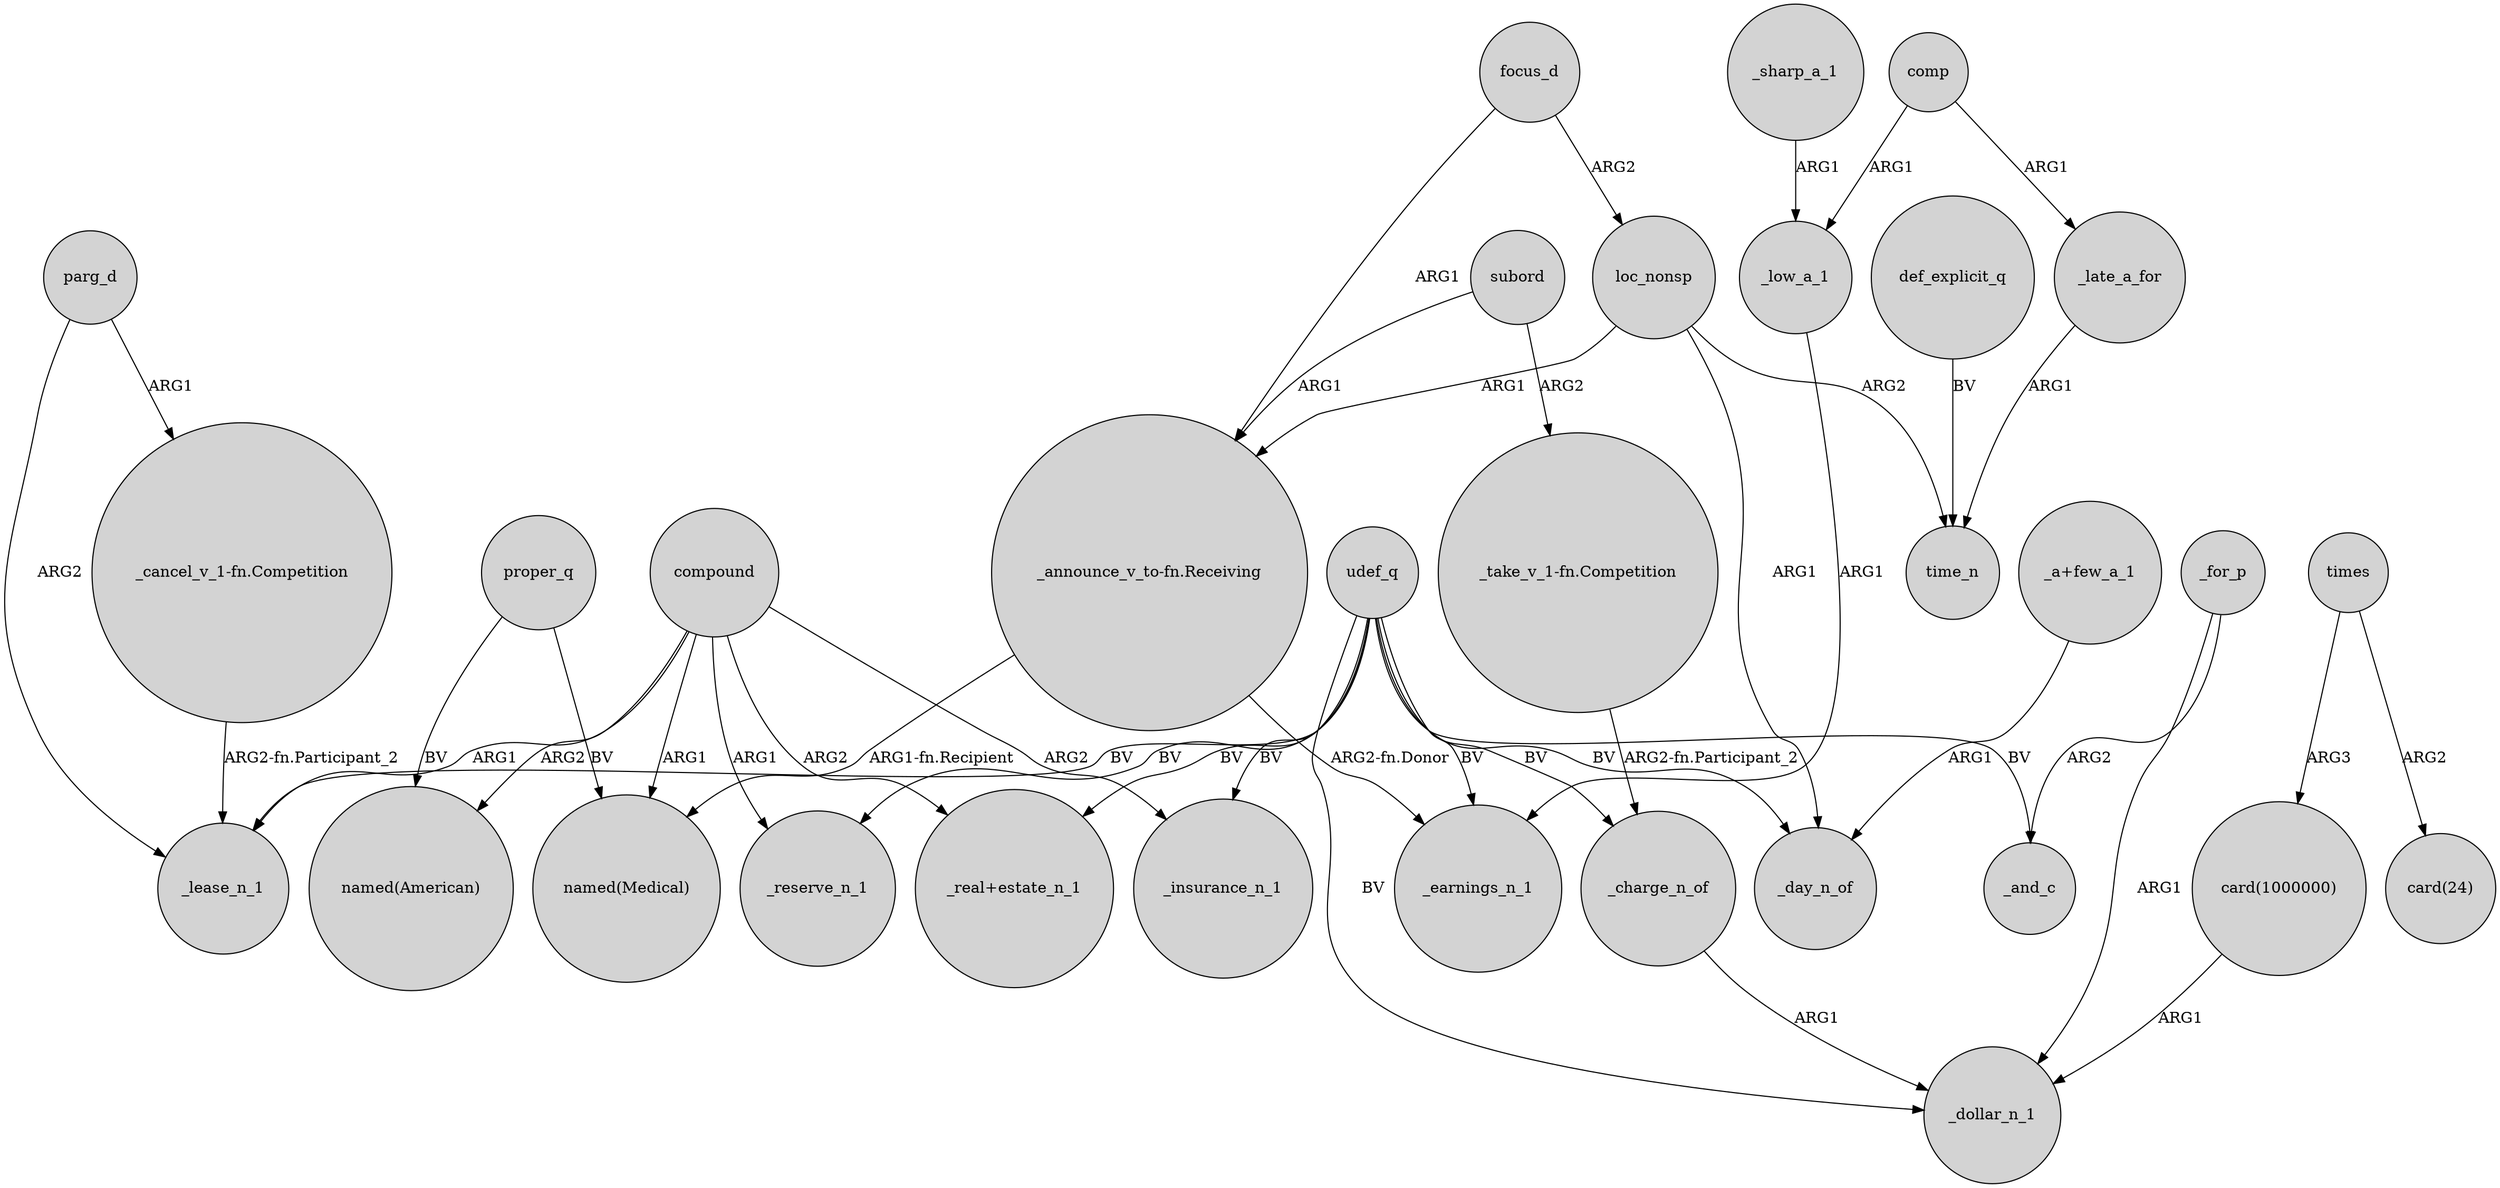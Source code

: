 digraph {
	node [shape=circle style=filled]
	udef_q -> _insurance_n_1 [label=BV]
	_charge_n_of -> _dollar_n_1 [label=ARG1]
	udef_q -> _reserve_n_1 [label=BV]
	comp -> _low_a_1 [label=ARG1]
	_low_a_1 -> _earnings_n_1 [label=ARG1]
	loc_nonsp -> "_announce_v_to-fn.Receiving" [label=ARG1]
	"_take_v_1-fn.Competition" -> _charge_n_of [label="ARG2-fn.Participant_2"]
	parg_d -> _lease_n_1 [label=ARG2]
	times -> "card(1000000)" [label=ARG3]
	focus_d -> loc_nonsp [label=ARG2]
	compound -> "_real+estate_n_1" [label=ARG2]
	proper_q -> "named(Medical)" [label=BV]
	udef_q -> _and_c [label=BV]
	parg_d -> "_cancel_v_1-fn.Competition" [label=ARG1]
	"_announce_v_to-fn.Receiving" -> "named(Medical)" [label="ARG1-fn.Recipient"]
	udef_q -> _day_n_of [label=BV]
	compound -> "named(Medical)" [label=ARG1]
	_sharp_a_1 -> _low_a_1 [label=ARG1]
	_late_a_for -> time_n [label=ARG1]
	compound -> _lease_n_1 [label=ARG1]
	udef_q -> _earnings_n_1 [label=BV]
	comp -> _late_a_for [label=ARG1]
	subord -> "_take_v_1-fn.Competition" [label=ARG2]
	subord -> "_announce_v_to-fn.Receiving" [label=ARG1]
	loc_nonsp -> _day_n_of [label=ARG1]
	udef_q -> _dollar_n_1 [label=BV]
	times -> "card(24)" [label=ARG2]
	"card(1000000)" -> _dollar_n_1 [label=ARG1]
	compound -> _reserve_n_1 [label=ARG1]
	_for_p -> _dollar_n_1 [label=ARG1]
	udef_q -> _charge_n_of [label=BV]
	udef_q -> _lease_n_1 [label=BV]
	compound -> _insurance_n_1 [label=ARG2]
	focus_d -> "_announce_v_to-fn.Receiving" [label=ARG1]
	"_cancel_v_1-fn.Competition" -> _lease_n_1 [label="ARG2-fn.Participant_2"]
	def_explicit_q -> time_n [label=BV]
	compound -> "named(American)" [label=ARG2]
	loc_nonsp -> time_n [label=ARG2]
	proper_q -> "named(American)" [label=BV]
	udef_q -> "_real+estate_n_1" [label=BV]
	"_a+few_a_1" -> _day_n_of [label=ARG1]
	"_announce_v_to-fn.Receiving" -> _earnings_n_1 [label="ARG2-fn.Donor"]
	_for_p -> _and_c [label=ARG2]
}
